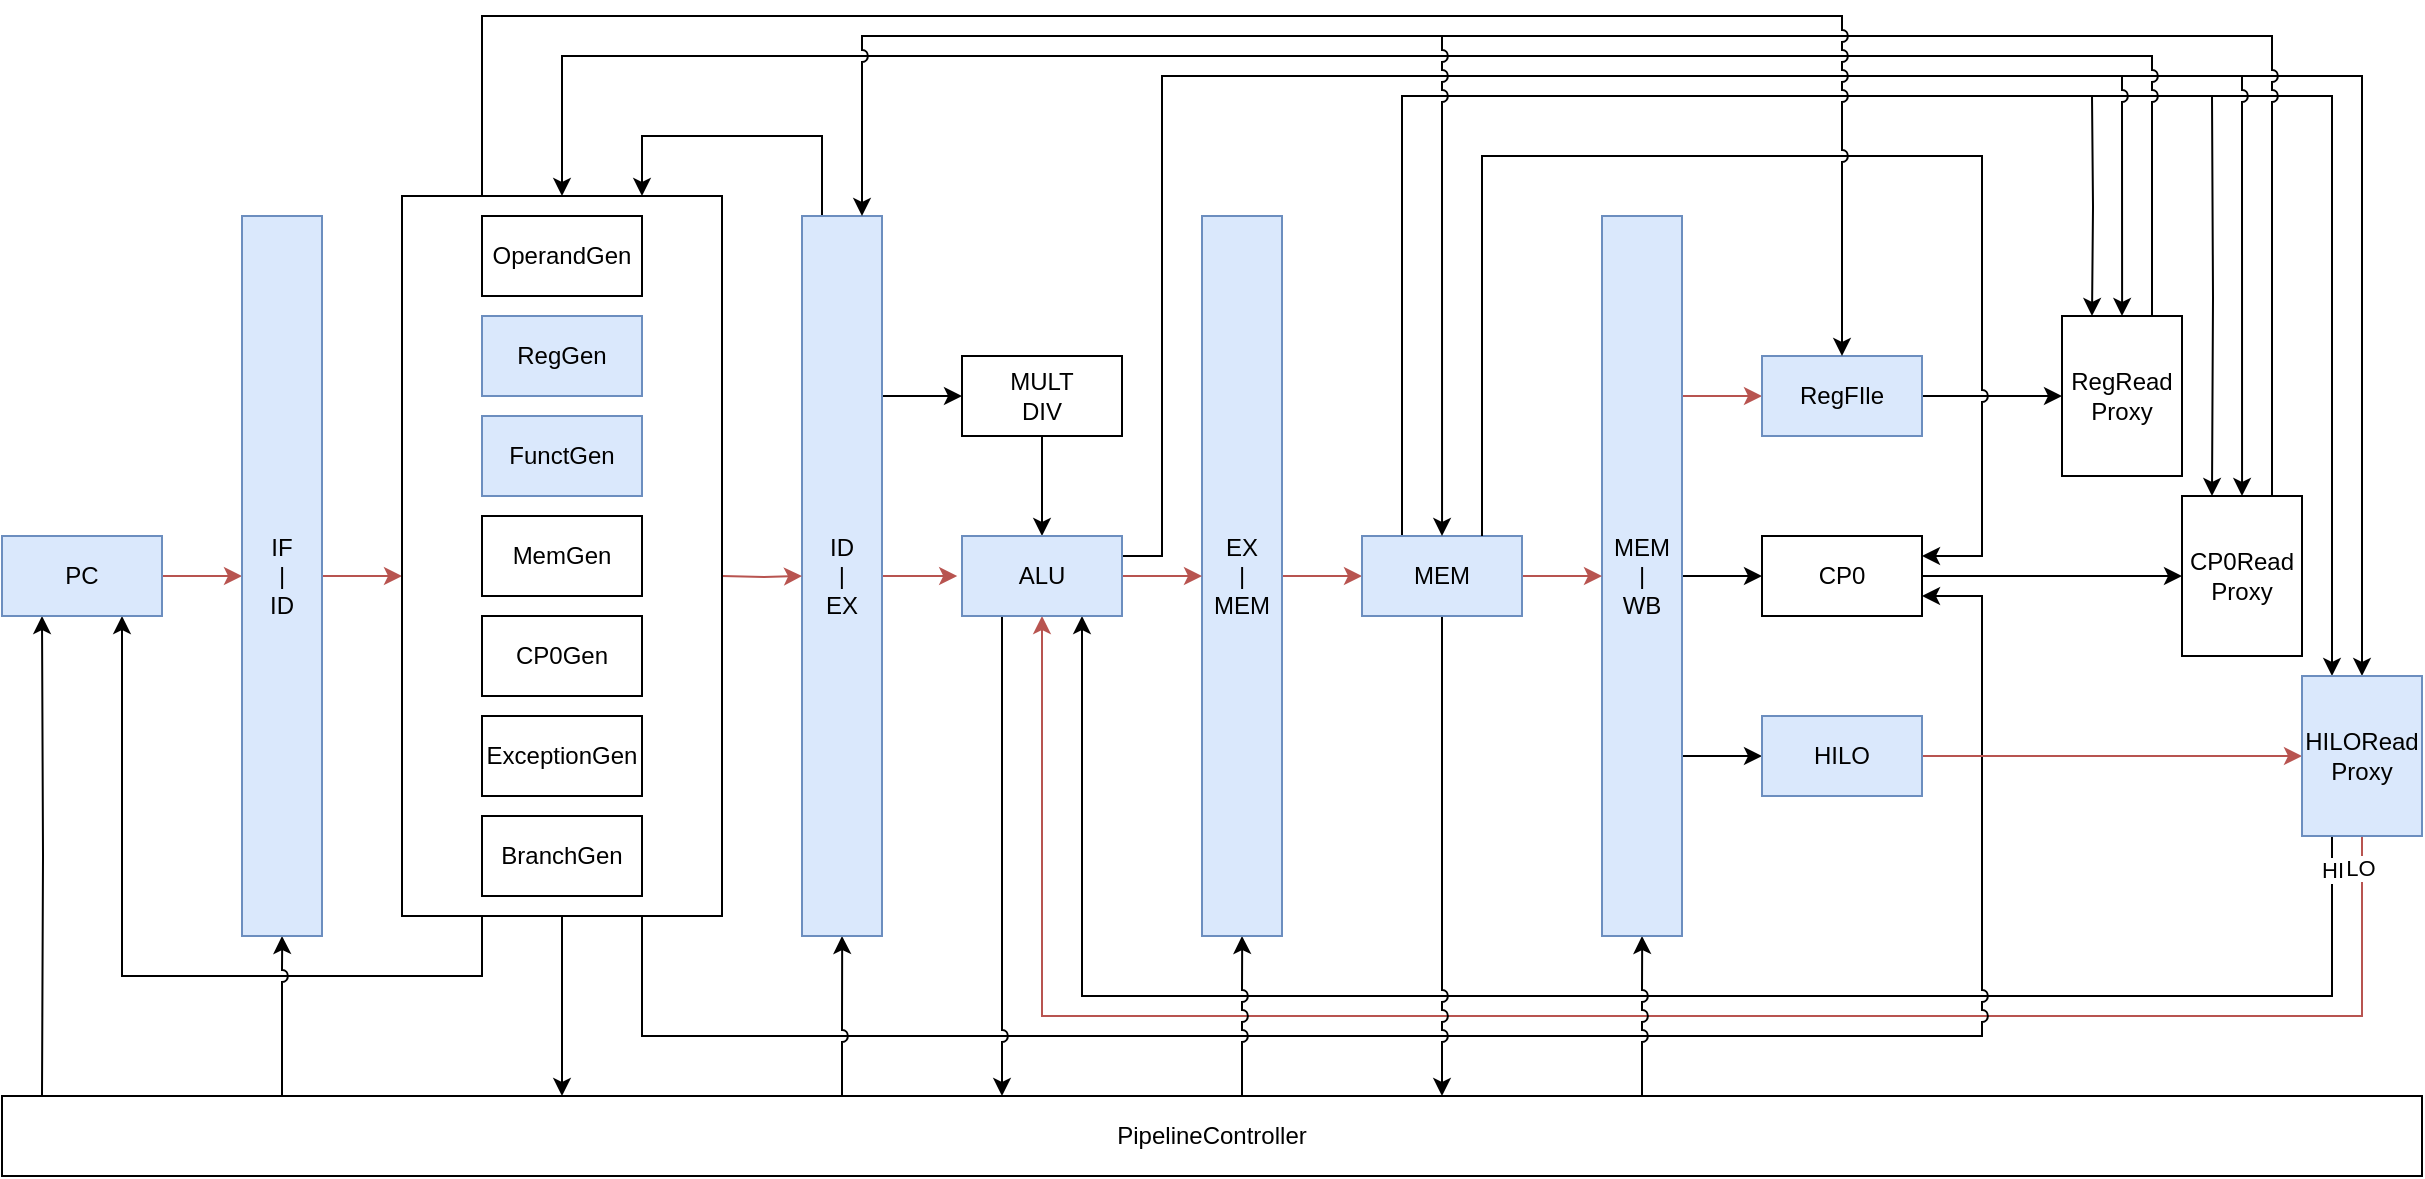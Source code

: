 <mxfile version="14.4.3" type="github">
  <diagram id="Vwi1EXBxK2TPIhp4Lb0i" name="Page-1">
    <mxGraphModel dx="295" dy="245" grid="1" gridSize="10" guides="1" tooltips="1" connect="1" arrows="1" fold="1" page="1" pageScale="1" pageWidth="1654" pageHeight="1169" math="0" shadow="0">
      <root>
        <mxCell id="0" />
        <mxCell id="1" parent="0" />
        <mxCell id="HVfmL7xIHRFD1uk5rT4z-1" value="" style="endArrow=none;html=1;" parent="1" edge="1">
          <mxGeometry width="50" height="50" relative="1" as="geometry">
            <mxPoint x="1350" y="220" as="sourcePoint" />
            <mxPoint x="1410" y="220" as="targetPoint" />
          </mxGeometry>
        </mxCell>
        <mxCell id="HVfmL7xIHRFD1uk5rT4z-2" value="" style="endArrow=none;html=1;" parent="1" edge="1">
          <mxGeometry width="50" height="50" relative="1" as="geometry">
            <mxPoint x="1335" y="230" as="sourcePoint" />
            <mxPoint x="1395" y="230" as="targetPoint" />
          </mxGeometry>
        </mxCell>
        <mxCell id="HVfmL7xIHRFD1uk5rT4z-3" value="" style="endArrow=none;html=1;exitX=1;exitY=0.25;exitDx=0;exitDy=0;jumpStyle=arc;rounded=0;" parent="1" source="HVfmL7xIHRFD1uk5rT4z-39" edge="1">
          <mxGeometry width="50" height="50" relative="1" as="geometry">
            <mxPoint x="850" y="330" as="sourcePoint" />
            <mxPoint x="1351.333" y="220" as="targetPoint" />
            <Array as="points">
              <mxPoint x="870" y="460" />
              <mxPoint x="870" y="220" />
            </Array>
          </mxGeometry>
        </mxCell>
        <mxCell id="HVfmL7xIHRFD1uk5rT4z-4" value="" style="endArrow=none;html=1;exitX=0.25;exitY=0;exitDx=0;exitDy=0;rounded=0;" parent="1" source="HVfmL7xIHRFD1uk5rT4z-42" edge="1">
          <mxGeometry width="50" height="50" relative="1" as="geometry">
            <mxPoint x="985" y="450" as="sourcePoint" />
            <mxPoint x="1335" y="230" as="targetPoint" />
            <Array as="points">
              <mxPoint x="990" y="230" />
            </Array>
          </mxGeometry>
        </mxCell>
        <mxCell id="HVfmL7xIHRFD1uk5rT4z-5" style="edgeStyle=orthogonalEdgeStyle;rounded=0;orthogonalLoop=1;jettySize=auto;html=1;exitX=0.5;exitY=1;exitDx=0;exitDy=0;entryX=0.5;entryY=1;entryDx=0;entryDy=0;fillColor=#f8cecc;strokeColor=#b85450;" parent="1" source="HVfmL7xIHRFD1uk5rT4z-53" target="HVfmL7xIHRFD1uk5rT4z-39" edge="1">
          <mxGeometry relative="1" as="geometry">
            <Array as="points">
              <mxPoint x="1470" y="690" />
              <mxPoint x="810" y="690" />
            </Array>
          </mxGeometry>
        </mxCell>
        <mxCell id="HVfmL7xIHRFD1uk5rT4z-6" value="LO" style="edgeLabel;html=1;align=center;verticalAlign=middle;resizable=0;points=[];" parent="HVfmL7xIHRFD1uk5rT4z-5" vertex="1" connectable="0">
          <mxGeometry x="-0.967" y="-1" relative="1" as="geometry">
            <mxPoint as="offset" />
          </mxGeometry>
        </mxCell>
        <mxCell id="HVfmL7xIHRFD1uk5rT4z-7" style="edgeStyle=orthogonalEdgeStyle;rounded=0;orthogonalLoop=1;jettySize=auto;html=1;exitX=0.25;exitY=1;exitDx=0;exitDy=0;entryX=0.75;entryY=1;entryDx=0;entryDy=0;" parent="1" source="HVfmL7xIHRFD1uk5rT4z-53" target="HVfmL7xIHRFD1uk5rT4z-39" edge="1">
          <mxGeometry relative="1" as="geometry">
            <Array as="points">
              <mxPoint x="1455" y="680" />
              <mxPoint x="830" y="680" />
            </Array>
          </mxGeometry>
        </mxCell>
        <mxCell id="HVfmL7xIHRFD1uk5rT4z-8" value="HI" style="edgeLabel;html=1;align=center;verticalAlign=middle;resizable=0;points=[];" parent="HVfmL7xIHRFD1uk5rT4z-7" vertex="1" connectable="0">
          <mxGeometry x="-0.962" relative="1" as="geometry">
            <mxPoint as="offset" />
          </mxGeometry>
        </mxCell>
        <mxCell id="HVfmL7xIHRFD1uk5rT4z-9" style="edgeStyle=orthogonalEdgeStyle;rounded=0;orthogonalLoop=1;jettySize=auto;html=1;entryX=0.75;entryY=1;entryDx=0;entryDy=0;" parent="1" source="HVfmL7xIHRFD1uk5rT4z-59" target="HVfmL7xIHRFD1uk5rT4z-16" edge="1">
          <mxGeometry relative="1" as="geometry">
            <Array as="points">
              <mxPoint x="530" y="670" />
              <mxPoint x="350" y="670" />
            </Array>
            <mxPoint x="510" y="660" as="sourcePoint" />
          </mxGeometry>
        </mxCell>
        <mxCell id="HVfmL7xIHRFD1uk5rT4z-10" style="edgeStyle=orthogonalEdgeStyle;rounded=0;orthogonalLoop=1;jettySize=auto;html=1;entryX=1;entryY=0.75;entryDx=0;entryDy=0;jumpStyle=arc;" parent="1" source="HVfmL7xIHRFD1uk5rT4z-59" target="HVfmL7xIHRFD1uk5rT4z-46" edge="1">
          <mxGeometry relative="1" as="geometry">
            <Array as="points">
              <mxPoint x="610" y="700" />
              <mxPoint x="1280" y="700" />
              <mxPoint x="1280" y="480" />
            </Array>
            <mxPoint x="630" y="680" as="sourcePoint" />
          </mxGeometry>
        </mxCell>
        <mxCell id="HVfmL7xIHRFD1uk5rT4z-11" style="edgeStyle=orthogonalEdgeStyle;rounded=0;orthogonalLoop=1;jettySize=auto;html=1;jumpStyle=arc;" parent="1" target="HVfmL7xIHRFD1uk5rT4z-53" edge="1">
          <mxGeometry relative="1" as="geometry">
            <Array as="points">
              <mxPoint x="1470" y="220" />
            </Array>
            <mxPoint x="1410" y="220" as="sourcePoint" />
          </mxGeometry>
        </mxCell>
        <mxCell id="HVfmL7xIHRFD1uk5rT4z-12" style="edgeStyle=orthogonalEdgeStyle;rounded=0;orthogonalLoop=1;jettySize=auto;html=1;entryX=0.25;entryY=0;entryDx=0;entryDy=0;endFill=1;snapToPoint=0;" parent="1" target="HVfmL7xIHRFD1uk5rT4z-53" edge="1">
          <mxGeometry relative="1" as="geometry">
            <Array as="points">
              <mxPoint x="1455" y="230" />
            </Array>
            <mxPoint x="1395" y="230" as="sourcePoint" />
          </mxGeometry>
        </mxCell>
        <mxCell id="HVfmL7xIHRFD1uk5rT4z-13" value="PipelineController" style="rounded=0;whiteSpace=wrap;html=1;direction=south;" parent="1" vertex="1">
          <mxGeometry x="290" y="730" width="1210" height="40" as="geometry" />
        </mxCell>
        <mxCell id="HVfmL7xIHRFD1uk5rT4z-14" style="edgeStyle=orthogonalEdgeStyle;rounded=0;orthogonalLoop=1;jettySize=auto;html=1;exitX=1;exitY=0.5;exitDx=0;exitDy=0;fillColor=#f8cecc;strokeColor=#b85450;" parent="1" source="HVfmL7xIHRFD1uk5rT4z-16" target="HVfmL7xIHRFD1uk5rT4z-19" edge="1">
          <mxGeometry relative="1" as="geometry" />
        </mxCell>
        <mxCell id="HVfmL7xIHRFD1uk5rT4z-15" style="edgeStyle=orthogonalEdgeStyle;rounded=0;orthogonalLoop=1;jettySize=auto;html=1;entryX=0.25;entryY=1;entryDx=0;entryDy=0;" parent="1" target="HVfmL7xIHRFD1uk5rT4z-16" edge="1">
          <mxGeometry relative="1" as="geometry">
            <mxPoint x="310" y="730" as="sourcePoint" />
          </mxGeometry>
        </mxCell>
        <mxCell id="HVfmL7xIHRFD1uk5rT4z-16" value="PC" style="rounded=0;whiteSpace=wrap;html=1;fillColor=#dae8fc;strokeColor=#6c8ebf;" parent="1" vertex="1">
          <mxGeometry x="290" y="450" width="80" height="40" as="geometry" />
        </mxCell>
        <mxCell id="HVfmL7xIHRFD1uk5rT4z-17" style="edgeStyle=orthogonalEdgeStyle;rounded=0;orthogonalLoop=1;jettySize=auto;html=1;exitX=1;exitY=0.5;exitDx=0;exitDy=0;entryX=0;entryY=0.5;entryDx=0;entryDy=0;fillColor=#f8cecc;strokeColor=#b85450;" parent="1" source="HVfmL7xIHRFD1uk5rT4z-19" edge="1">
          <mxGeometry relative="1" as="geometry">
            <mxPoint x="490" y="470" as="targetPoint" />
          </mxGeometry>
        </mxCell>
        <mxCell id="HVfmL7xIHRFD1uk5rT4z-18" style="edgeStyle=orthogonalEdgeStyle;rounded=0;orthogonalLoop=1;jettySize=auto;html=1;entryX=0.5;entryY=1;entryDx=0;entryDy=0;jumpStyle=arc;" parent="1" target="HVfmL7xIHRFD1uk5rT4z-19" edge="1">
          <mxGeometry relative="1" as="geometry">
            <mxPoint x="430" y="730" as="sourcePoint" />
          </mxGeometry>
        </mxCell>
        <mxCell id="HVfmL7xIHRFD1uk5rT4z-19" value="IF&lt;br&gt;|&lt;br&gt;ID" style="rounded=0;whiteSpace=wrap;html=1;fillColor=#dae8fc;strokeColor=#6c8ebf;" parent="1" vertex="1">
          <mxGeometry x="410" y="290" width="40" height="360" as="geometry" />
        </mxCell>
        <mxCell id="HVfmL7xIHRFD1uk5rT4z-20" style="edgeStyle=orthogonalEdgeStyle;rounded=0;orthogonalLoop=1;jettySize=auto;html=1;exitX=1;exitY=0.25;exitDx=0;exitDy=0;entryX=0;entryY=0.5;entryDx=0;entryDy=0;" parent="1" source="HVfmL7xIHRFD1uk5rT4z-24" target="HVfmL7xIHRFD1uk5rT4z-36" edge="1">
          <mxGeometry relative="1" as="geometry" />
        </mxCell>
        <mxCell id="HVfmL7xIHRFD1uk5rT4z-21" style="edgeStyle=orthogonalEdgeStyle;rounded=0;orthogonalLoop=1;jettySize=auto;html=1;exitX=1;exitY=0.5;exitDx=0;exitDy=0;entryX=-0.03;entryY=0.482;entryDx=0;entryDy=0;entryPerimeter=0;fillColor=#f8cecc;strokeColor=#b85450;" parent="1" source="HVfmL7xIHRFD1uk5rT4z-24" target="HVfmL7xIHRFD1uk5rT4z-39" edge="1">
          <mxGeometry relative="1" as="geometry" />
        </mxCell>
        <mxCell id="HVfmL7xIHRFD1uk5rT4z-22" style="edgeStyle=orthogonalEdgeStyle;rounded=0;orthogonalLoop=1;jettySize=auto;html=1;entryX=0.5;entryY=1;entryDx=0;entryDy=0;jumpStyle=arc;" parent="1" target="HVfmL7xIHRFD1uk5rT4z-24" edge="1">
          <mxGeometry relative="1" as="geometry">
            <mxPoint x="710" y="730" as="sourcePoint" />
          </mxGeometry>
        </mxCell>
        <mxCell id="HVfmL7xIHRFD1uk5rT4z-23" style="edgeStyle=orthogonalEdgeStyle;rounded=0;orthogonalLoop=1;jettySize=auto;html=1;exitX=0.25;exitY=0;exitDx=0;exitDy=0;entryX=0.75;entryY=0;entryDx=0;entryDy=0;" parent="1" source="HVfmL7xIHRFD1uk5rT4z-24" target="HVfmL7xIHRFD1uk5rT4z-59" edge="1">
          <mxGeometry relative="1" as="geometry">
            <Array as="points">
              <mxPoint x="700" y="250" />
              <mxPoint x="610" y="250" />
            </Array>
            <mxPoint x="630" y="250" as="targetPoint" />
          </mxGeometry>
        </mxCell>
        <mxCell id="HVfmL7xIHRFD1uk5rT4z-24" value="ID&lt;br&gt;|&lt;br&gt;EX" style="rounded=0;whiteSpace=wrap;html=1;fillColor=#dae8fc;strokeColor=#6c8ebf;" parent="1" vertex="1">
          <mxGeometry x="690" y="290" width="40" height="360" as="geometry" />
        </mxCell>
        <mxCell id="HVfmL7xIHRFD1uk5rT4z-25" style="edgeStyle=orthogonalEdgeStyle;rounded=0;orthogonalLoop=1;jettySize=auto;html=1;exitX=1;exitY=0.5;exitDx=0;exitDy=0;entryX=0;entryY=0.5;entryDx=0;entryDy=0;fillColor=#f8cecc;strokeColor=#b85450;" parent="1" source="HVfmL7xIHRFD1uk5rT4z-27" target="HVfmL7xIHRFD1uk5rT4z-42" edge="1">
          <mxGeometry relative="1" as="geometry" />
        </mxCell>
        <mxCell id="HVfmL7xIHRFD1uk5rT4z-26" style="edgeStyle=orthogonalEdgeStyle;rounded=0;orthogonalLoop=1;jettySize=auto;html=1;entryX=0.5;entryY=1;entryDx=0;entryDy=0;jumpStyle=arc;" parent="1" target="HVfmL7xIHRFD1uk5rT4z-27" edge="1">
          <mxGeometry relative="1" as="geometry">
            <mxPoint x="910" y="730" as="sourcePoint" />
          </mxGeometry>
        </mxCell>
        <mxCell id="HVfmL7xIHRFD1uk5rT4z-27" value="EX&lt;br&gt;|&lt;br&gt;MEM" style="rounded=0;whiteSpace=wrap;html=1;fillColor=#dae8fc;strokeColor=#6c8ebf;" parent="1" vertex="1">
          <mxGeometry x="890" y="290" width="40" height="360" as="geometry" />
        </mxCell>
        <mxCell id="HVfmL7xIHRFD1uk5rT4z-28" style="edgeStyle=orthogonalEdgeStyle;rounded=0;orthogonalLoop=1;jettySize=auto;html=1;exitX=1;exitY=0.5;exitDx=0;exitDy=0;entryX=0;entryY=0.5;entryDx=0;entryDy=0;" parent="1" source="HVfmL7xIHRFD1uk5rT4z-32" target="HVfmL7xIHRFD1uk5rT4z-46" edge="1">
          <mxGeometry relative="1" as="geometry" />
        </mxCell>
        <mxCell id="HVfmL7xIHRFD1uk5rT4z-29" style="edgeStyle=orthogonalEdgeStyle;rounded=0;orthogonalLoop=1;jettySize=auto;html=1;exitX=1;exitY=0.25;exitDx=0;exitDy=0;entryX=0;entryY=0.5;entryDx=0;entryDy=0;fillColor=#f8cecc;strokeColor=#b85450;" parent="1" source="HVfmL7xIHRFD1uk5rT4z-32" target="HVfmL7xIHRFD1uk5rT4z-44" edge="1">
          <mxGeometry relative="1" as="geometry" />
        </mxCell>
        <mxCell id="HVfmL7xIHRFD1uk5rT4z-30" style="edgeStyle=orthogonalEdgeStyle;rounded=0;orthogonalLoop=1;jettySize=auto;html=1;exitX=1;exitY=0.75;exitDx=0;exitDy=0;entryX=0;entryY=0.5;entryDx=0;entryDy=0;" parent="1" source="HVfmL7xIHRFD1uk5rT4z-32" target="HVfmL7xIHRFD1uk5rT4z-48" edge="1">
          <mxGeometry relative="1" as="geometry" />
        </mxCell>
        <mxCell id="HVfmL7xIHRFD1uk5rT4z-31" style="edgeStyle=orthogonalEdgeStyle;rounded=0;orthogonalLoop=1;jettySize=auto;html=1;entryX=0.5;entryY=1;entryDx=0;entryDy=0;jumpStyle=arc;" parent="1" target="HVfmL7xIHRFD1uk5rT4z-32" edge="1">
          <mxGeometry relative="1" as="geometry">
            <mxPoint x="1110" y="730" as="sourcePoint" />
          </mxGeometry>
        </mxCell>
        <mxCell id="HVfmL7xIHRFD1uk5rT4z-32" value="MEM&lt;br&gt;|&lt;br&gt;WB" style="rounded=0;whiteSpace=wrap;html=1;fillColor=#dae8fc;strokeColor=#6c8ebf;" parent="1" vertex="1">
          <mxGeometry x="1090" y="290" width="40" height="360" as="geometry" />
        </mxCell>
        <mxCell id="HVfmL7xIHRFD1uk5rT4z-33" style="edgeStyle=orthogonalEdgeStyle;rounded=0;orthogonalLoop=1;jettySize=auto;html=1;exitX=1;exitY=0.5;exitDx=0;exitDy=0;entryX=0;entryY=0.5;entryDx=0;entryDy=0;fillColor=#f8cecc;strokeColor=#b85450;" parent="1" target="HVfmL7xIHRFD1uk5rT4z-24" edge="1">
          <mxGeometry relative="1" as="geometry">
            <mxPoint x="650" y="470" as="sourcePoint" />
          </mxGeometry>
        </mxCell>
        <mxCell id="HVfmL7xIHRFD1uk5rT4z-34" style="edgeStyle=orthogonalEdgeStyle;rounded=0;orthogonalLoop=1;jettySize=auto;html=1;exitX=0.5;exitY=1;exitDx=0;exitDy=0;" parent="1" source="HVfmL7xIHRFD1uk5rT4z-59" edge="1">
          <mxGeometry relative="1" as="geometry">
            <mxPoint x="610" y="670" as="sourcePoint" />
            <mxPoint x="570" y="730" as="targetPoint" />
            <Array as="points">
              <mxPoint x="570" y="730" />
            </Array>
          </mxGeometry>
        </mxCell>
        <mxCell id="HVfmL7xIHRFD1uk5rT4z-35" style="edgeStyle=orthogonalEdgeStyle;rounded=0;orthogonalLoop=1;jettySize=auto;html=1;exitX=0.5;exitY=1;exitDx=0;exitDy=0;entryX=0.5;entryY=0;entryDx=0;entryDy=0;" parent="1" source="HVfmL7xIHRFD1uk5rT4z-36" target="HVfmL7xIHRFD1uk5rT4z-39" edge="1">
          <mxGeometry relative="1" as="geometry" />
        </mxCell>
        <mxCell id="HVfmL7xIHRFD1uk5rT4z-36" value="MULT&lt;br&gt;DIV" style="rounded=0;whiteSpace=wrap;html=1;" parent="1" vertex="1">
          <mxGeometry x="770" y="360" width="80" height="40" as="geometry" />
        </mxCell>
        <mxCell id="HVfmL7xIHRFD1uk5rT4z-37" style="edgeStyle=orthogonalEdgeStyle;rounded=0;orthogonalLoop=1;jettySize=auto;html=1;exitX=1;exitY=0.5;exitDx=0;exitDy=0;entryX=0;entryY=0.5;entryDx=0;entryDy=0;fillColor=#f8cecc;strokeColor=#b85450;" parent="1" source="HVfmL7xIHRFD1uk5rT4z-39" target="HVfmL7xIHRFD1uk5rT4z-27" edge="1">
          <mxGeometry relative="1" as="geometry" />
        </mxCell>
        <mxCell id="HVfmL7xIHRFD1uk5rT4z-38" style="edgeStyle=orthogonalEdgeStyle;rounded=0;orthogonalLoop=1;jettySize=auto;html=1;exitX=0.25;exitY=1;exitDx=0;exitDy=0;jumpStyle=arc;" parent="1" source="HVfmL7xIHRFD1uk5rT4z-39" edge="1">
          <mxGeometry relative="1" as="geometry">
            <mxPoint x="790" y="730" as="targetPoint" />
          </mxGeometry>
        </mxCell>
        <mxCell id="HVfmL7xIHRFD1uk5rT4z-39" value="ALU" style="rounded=0;whiteSpace=wrap;html=1;fillColor=#dae8fc;strokeColor=#6c8ebf;" parent="1" vertex="1">
          <mxGeometry x="770" y="450" width="80" height="40" as="geometry" />
        </mxCell>
        <mxCell id="HVfmL7xIHRFD1uk5rT4z-40" style="edgeStyle=orthogonalEdgeStyle;rounded=0;orthogonalLoop=1;jettySize=auto;html=1;exitX=1;exitY=0.5;exitDx=0;exitDy=0;entryX=0;entryY=0.5;entryDx=0;entryDy=0;fillColor=#f8cecc;strokeColor=#b85450;" parent="1" source="HVfmL7xIHRFD1uk5rT4z-42" target="HVfmL7xIHRFD1uk5rT4z-32" edge="1">
          <mxGeometry relative="1" as="geometry" />
        </mxCell>
        <mxCell id="HVfmL7xIHRFD1uk5rT4z-41" style="edgeStyle=orthogonalEdgeStyle;rounded=0;orthogonalLoop=1;jettySize=auto;html=1;exitX=0.5;exitY=1;exitDx=0;exitDy=0;jumpStyle=arc;" parent="1" source="HVfmL7xIHRFD1uk5rT4z-42" edge="1">
          <mxGeometry relative="1" as="geometry">
            <mxPoint x="1010" y="730" as="targetPoint" />
          </mxGeometry>
        </mxCell>
        <mxCell id="HVfmL7xIHRFD1uk5rT4z-42" value="MEM" style="rounded=0;whiteSpace=wrap;html=1;fillColor=#dae8fc;strokeColor=#6c8ebf;" parent="1" vertex="1">
          <mxGeometry x="970" y="450" width="80" height="40" as="geometry" />
        </mxCell>
        <mxCell id="HVfmL7xIHRFD1uk5rT4z-43" style="edgeStyle=orthogonalEdgeStyle;rounded=0;orthogonalLoop=1;jettySize=auto;html=1;exitX=1;exitY=0.5;exitDx=0;exitDy=0;entryX=0;entryY=0.5;entryDx=0;entryDy=0;" parent="1" source="HVfmL7xIHRFD1uk5rT4z-44" target="HVfmL7xIHRFD1uk5rT4z-50" edge="1">
          <mxGeometry relative="1" as="geometry" />
        </mxCell>
        <mxCell id="HVfmL7xIHRFD1uk5rT4z-44" value="RegFIle" style="rounded=0;whiteSpace=wrap;html=1;fillColor=#dae8fc;strokeColor=#6c8ebf;" parent="1" vertex="1">
          <mxGeometry x="1170" y="360" width="80" height="40" as="geometry" />
        </mxCell>
        <mxCell id="HVfmL7xIHRFD1uk5rT4z-45" style="edgeStyle=orthogonalEdgeStyle;rounded=0;orthogonalLoop=1;jettySize=auto;html=1;exitX=1;exitY=0.5;exitDx=0;exitDy=0;entryX=0;entryY=0.5;entryDx=0;entryDy=0;" parent="1" source="HVfmL7xIHRFD1uk5rT4z-46" target="HVfmL7xIHRFD1uk5rT4z-52" edge="1">
          <mxGeometry relative="1" as="geometry" />
        </mxCell>
        <mxCell id="HVfmL7xIHRFD1uk5rT4z-46" value="CP0" style="rounded=0;whiteSpace=wrap;html=1;" parent="1" vertex="1">
          <mxGeometry x="1170" y="450" width="80" height="40" as="geometry" />
        </mxCell>
        <mxCell id="HVfmL7xIHRFD1uk5rT4z-47" style="edgeStyle=orthogonalEdgeStyle;rounded=0;orthogonalLoop=1;jettySize=auto;html=1;exitX=1;exitY=0.5;exitDx=0;exitDy=0;entryX=0;entryY=0.5;entryDx=0;entryDy=0;fillColor=#f8cecc;strokeColor=#b85450;" parent="1" source="HVfmL7xIHRFD1uk5rT4z-48" target="HVfmL7xIHRFD1uk5rT4z-53" edge="1">
          <mxGeometry relative="1" as="geometry" />
        </mxCell>
        <mxCell id="HVfmL7xIHRFD1uk5rT4z-48" value="HILO" style="rounded=0;whiteSpace=wrap;html=1;fillColor=#dae8fc;strokeColor=#6c8ebf;" parent="1" vertex="1">
          <mxGeometry x="1170" y="540" width="80" height="40" as="geometry" />
        </mxCell>
        <mxCell id="HVfmL7xIHRFD1uk5rT4z-49" style="edgeStyle=orthogonalEdgeStyle;rounded=0;orthogonalLoop=1;jettySize=auto;html=1;exitX=0.25;exitY=0;exitDx=0;exitDy=0;entryX=0.25;entryY=0;entryDx=0;entryDy=0;" parent="1" target="HVfmL7xIHRFD1uk5rT4z-50" edge="1">
          <mxGeometry relative="1" as="geometry">
            <mxPoint x="1335" y="230" as="sourcePoint" />
          </mxGeometry>
        </mxCell>
        <mxCell id="HVfmL7xIHRFD1uk5rT4z-50" value="RegRead&lt;br&gt;Proxy" style="rounded=0;whiteSpace=wrap;html=1;" parent="1" vertex="1">
          <mxGeometry x="1320" y="340" width="60" height="80" as="geometry" />
        </mxCell>
        <mxCell id="HVfmL7xIHRFD1uk5rT4z-51" style="edgeStyle=orthogonalEdgeStyle;rounded=0;orthogonalLoop=1;jettySize=auto;html=1;exitX=0.25;exitY=0;exitDx=0;exitDy=0;entryX=0.25;entryY=0;entryDx=0;entryDy=0;" parent="1" target="HVfmL7xIHRFD1uk5rT4z-52" edge="1">
          <mxGeometry relative="1" as="geometry">
            <mxPoint x="1395" y="230" as="sourcePoint" />
          </mxGeometry>
        </mxCell>
        <mxCell id="HVfmL7xIHRFD1uk5rT4z-52" value="CP0Read&lt;br&gt;Proxy" style="rounded=0;whiteSpace=wrap;html=1;" parent="1" vertex="1">
          <mxGeometry x="1380" y="430" width="60" height="80" as="geometry" />
        </mxCell>
        <mxCell id="HVfmL7xIHRFD1uk5rT4z-53" value="HILORead&lt;br&gt;Proxy" style="rounded=0;whiteSpace=wrap;html=1;fillColor=#dae8fc;strokeColor=#6c8ebf;" parent="1" vertex="1">
          <mxGeometry x="1440" y="520" width="60" height="80" as="geometry" />
        </mxCell>
        <mxCell id="HVfmL7xIHRFD1uk5rT4z-54" style="edgeStyle=orthogonalEdgeStyle;rounded=0;orthogonalLoop=1;jettySize=auto;html=1;exitX=0.5;exitY=0;exitDx=0;exitDy=0;entryX=0.5;entryY=0;entryDx=0;entryDy=0;jumpStyle=arc;" parent="1" target="HVfmL7xIHRFD1uk5rT4z-50" edge="1">
          <mxGeometry relative="1" as="geometry">
            <mxPoint x="1350" y="220" as="sourcePoint" />
          </mxGeometry>
        </mxCell>
        <mxCell id="HVfmL7xIHRFD1uk5rT4z-55" style="edgeStyle=orthogonalEdgeStyle;rounded=0;orthogonalLoop=1;jettySize=auto;html=1;exitX=0.5;exitY=0;exitDx=0;exitDy=0;entryX=0.5;entryY=0;entryDx=0;entryDy=0;jumpStyle=arc;" parent="1" target="HVfmL7xIHRFD1uk5rT4z-52" edge="1">
          <mxGeometry relative="1" as="geometry">
            <mxPoint x="1410" y="220" as="sourcePoint" />
          </mxGeometry>
        </mxCell>
        <mxCell id="HVfmL7xIHRFD1uk5rT4z-56" style="edgeStyle=orthogonalEdgeStyle;rounded=0;orthogonalLoop=1;jettySize=auto;html=1;exitX=0.75;exitY=0;exitDx=0;exitDy=0;jumpStyle=arc;entryX=0.5;entryY=0;entryDx=0;entryDy=0;" parent="1" source="HVfmL7xIHRFD1uk5rT4z-50" target="HVfmL7xIHRFD1uk5rT4z-59" edge="1">
          <mxGeometry relative="1" as="geometry">
            <Array as="points">
              <mxPoint x="1365" y="210" />
              <mxPoint x="570" y="210" />
            </Array>
            <mxPoint x="610" y="210" as="targetPoint" />
          </mxGeometry>
        </mxCell>
        <mxCell id="HVfmL7xIHRFD1uk5rT4z-57" style="edgeStyle=orthogonalEdgeStyle;rounded=0;orthogonalLoop=1;jettySize=auto;html=1;entryX=0.75;entryY=0;entryDx=0;entryDy=0;jumpStyle=arc;" parent="1" target="HVfmL7xIHRFD1uk5rT4z-24" edge="1">
          <mxGeometry relative="1" as="geometry">
            <Array as="points">
              <mxPoint x="720" y="200" />
            </Array>
            <mxPoint x="1010" y="200" as="sourcePoint" />
          </mxGeometry>
        </mxCell>
        <mxCell id="HVfmL7xIHRFD1uk5rT4z-58" style="edgeStyle=orthogonalEdgeStyle;rounded=0;orthogonalLoop=1;jettySize=auto;html=1;entryX=0.5;entryY=0;entryDx=0;entryDy=0;jumpStyle=arc;" parent="1" target="HVfmL7xIHRFD1uk5rT4z-42" edge="1">
          <mxGeometry relative="1" as="geometry">
            <mxPoint x="1010" y="200" as="sourcePoint" />
          </mxGeometry>
        </mxCell>
        <mxCell id="HVfmL7xIHRFD1uk5rT4z-59" value="&lt;blockquote style=&quot;margin: 0 0 0 40px ; border: none ; padding: 0px&quot;&gt;&lt;/blockquote&gt;" style="rounded=0;whiteSpace=wrap;html=1;align=left;" parent="1" vertex="1">
          <mxGeometry x="490" y="280" width="160" height="360" as="geometry" />
        </mxCell>
        <mxCell id="HVfmL7xIHRFD1uk5rT4z-60" value="OperandGen" style="rounded=0;whiteSpace=wrap;html=1;" parent="1" vertex="1">
          <mxGeometry x="530" y="290" width="80" height="40" as="geometry" />
        </mxCell>
        <mxCell id="HVfmL7xIHRFD1uk5rT4z-61" value="CP0Gen" style="rounded=0;whiteSpace=wrap;html=1;" parent="1" vertex="1">
          <mxGeometry x="530" y="490" width="80" height="40" as="geometry" />
        </mxCell>
        <mxCell id="HVfmL7xIHRFD1uk5rT4z-62" value="ExceptionGen" style="rounded=0;whiteSpace=wrap;html=1;" parent="1" vertex="1">
          <mxGeometry x="530" y="540" width="80" height="40" as="geometry" />
        </mxCell>
        <mxCell id="HVfmL7xIHRFD1uk5rT4z-63" value="FunctGen" style="rounded=0;whiteSpace=wrap;html=1;fillColor=#dae8fc;strokeColor=#6c8ebf;" parent="1" vertex="1">
          <mxGeometry x="530" y="390" width="80" height="40" as="geometry" />
        </mxCell>
        <mxCell id="HVfmL7xIHRFD1uk5rT4z-64" value="MemGen" style="rounded=0;whiteSpace=wrap;html=1;" parent="1" vertex="1">
          <mxGeometry x="530" y="440" width="80" height="40" as="geometry" />
        </mxCell>
        <mxCell id="HVfmL7xIHRFD1uk5rT4z-65" value="BranchGen" style="rounded=0;whiteSpace=wrap;html=1;" parent="1" vertex="1">
          <mxGeometry x="530" y="590" width="80" height="40" as="geometry" />
        </mxCell>
        <mxCell id="HVfmL7xIHRFD1uk5rT4z-66" value="RegGen" style="rounded=0;whiteSpace=wrap;html=1;fillColor=#dae8fc;strokeColor=#6c8ebf;" parent="1" vertex="1">
          <mxGeometry x="530" y="340" width="80" height="40" as="geometry" />
        </mxCell>
        <mxCell id="HVfmL7xIHRFD1uk5rT4z-67" style="edgeStyle=orthogonalEdgeStyle;rounded=0;orthogonalLoop=1;jettySize=auto;html=1;exitX=0.5;exitY=1;exitDx=0;exitDy=0;" parent="1" source="HVfmL7xIHRFD1uk5rT4z-59" target="HVfmL7xIHRFD1uk5rT4z-59" edge="1">
          <mxGeometry x="490" y="280" as="geometry" />
        </mxCell>
        <mxCell id="HVfmL7xIHRFD1uk5rT4z-68" value="" style="endArrow=none;html=1;entryX=0.75;entryY=0;entryDx=0;entryDy=0;rounded=0;jumpStyle=arc;" parent="1" target="HVfmL7xIHRFD1uk5rT4z-52" edge="1">
          <mxGeometry width="50" height="50" relative="1" as="geometry">
            <mxPoint x="1010" y="200" as="sourcePoint" />
            <mxPoint x="1230" y="420" as="targetPoint" />
            <Array as="points">
              <mxPoint x="1425" y="200" />
            </Array>
          </mxGeometry>
        </mxCell>
        <mxCell id="HVfmL7xIHRFD1uk5rT4z-70" style="edgeStyle=orthogonalEdgeStyle;rounded=0;orthogonalLoop=1;jettySize=auto;html=1;exitX=0.75;exitY=0;exitDx=0;exitDy=0;entryX=1;entryY=0.25;entryDx=0;entryDy=0;jumpStyle=arc;" parent="1" source="HVfmL7xIHRFD1uk5rT4z-42" target="HVfmL7xIHRFD1uk5rT4z-46" edge="1">
          <mxGeometry relative="1" as="geometry">
            <Array as="points">
              <mxPoint x="1030" y="260" />
              <mxPoint x="1280" y="260" />
              <mxPoint x="1280" y="460" />
            </Array>
          </mxGeometry>
        </mxCell>
        <mxCell id="HVfmL7xIHRFD1uk5rT4z-71" style="edgeStyle=orthogonalEdgeStyle;rounded=0;jumpStyle=arc;orthogonalLoop=1;jettySize=auto;html=1;entryX=0.5;entryY=0;entryDx=0;entryDy=0;endFill=1;" parent="1" target="HVfmL7xIHRFD1uk5rT4z-44" edge="1">
          <mxGeometry relative="1" as="geometry">
            <mxPoint x="530" y="280" as="sourcePoint" />
            <Array as="points">
              <mxPoint x="530" y="280" />
              <mxPoint x="530" y="190" />
              <mxPoint x="1210" y="190" />
            </Array>
          </mxGeometry>
        </mxCell>
      </root>
    </mxGraphModel>
  </diagram>
</mxfile>
